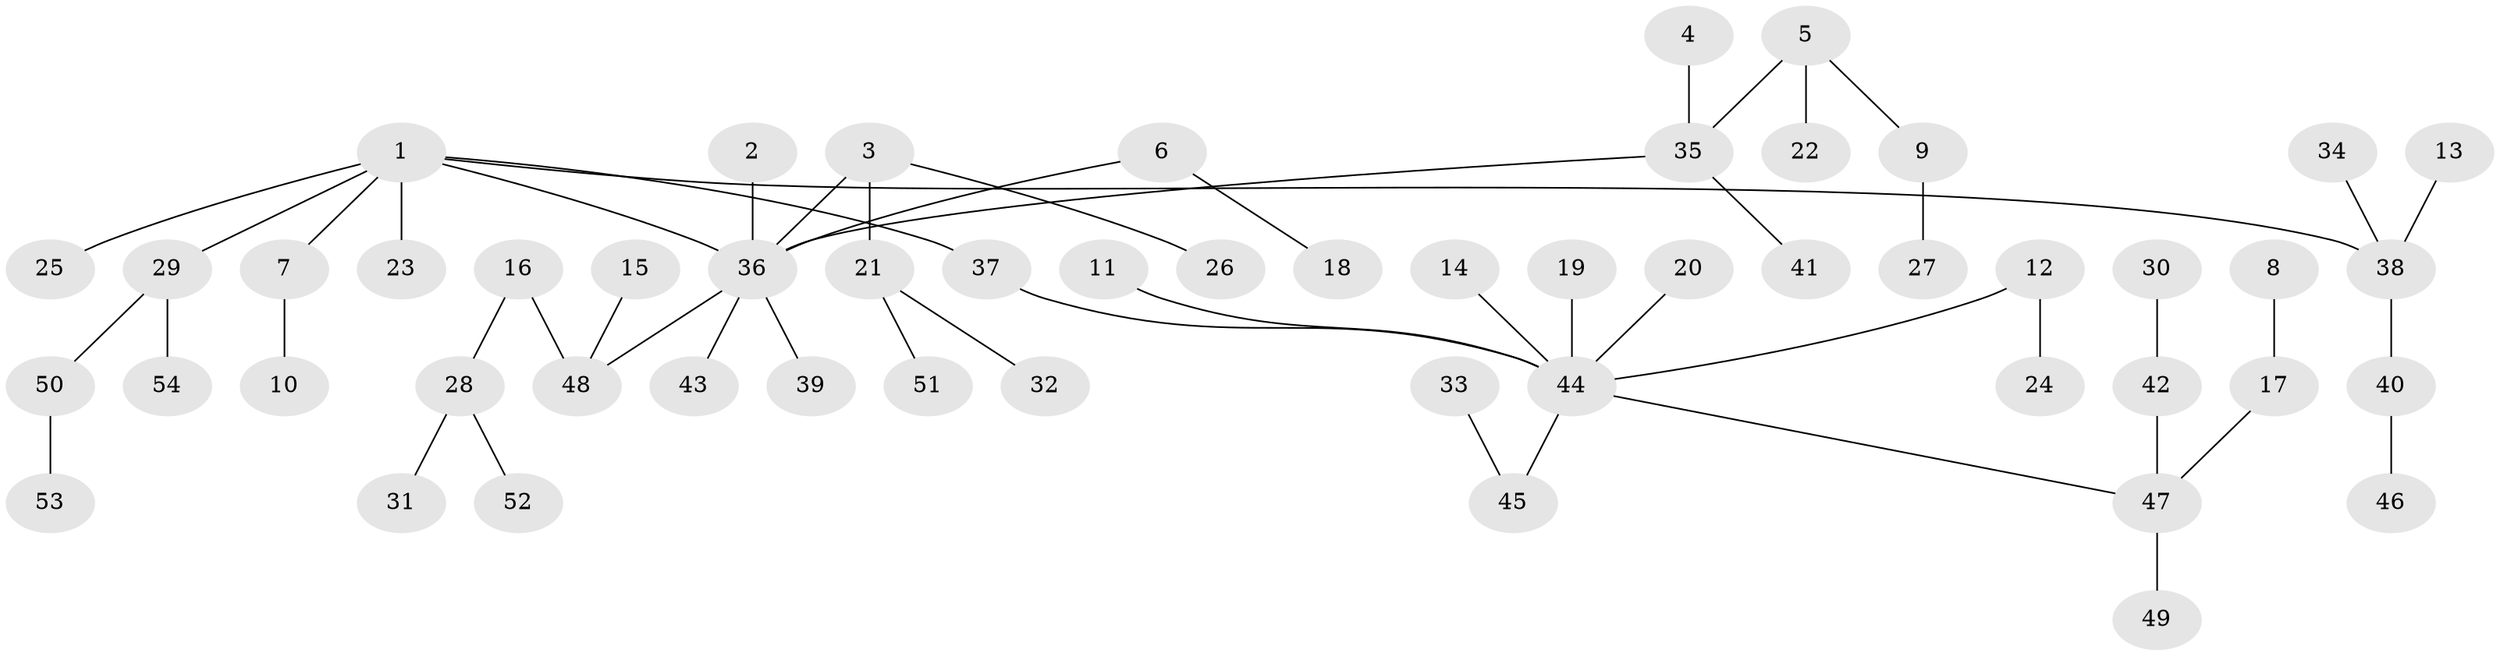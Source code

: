 // original degree distribution, {4: 0.07476635514018691, 3: 0.12149532710280374, 8: 0.018691588785046728, 2: 0.308411214953271, 1: 0.45794392523364486, 5: 0.018691588785046728}
// Generated by graph-tools (version 1.1) at 2025/26/03/09/25 03:26:24]
// undirected, 54 vertices, 53 edges
graph export_dot {
graph [start="1"]
  node [color=gray90,style=filled];
  1;
  2;
  3;
  4;
  5;
  6;
  7;
  8;
  9;
  10;
  11;
  12;
  13;
  14;
  15;
  16;
  17;
  18;
  19;
  20;
  21;
  22;
  23;
  24;
  25;
  26;
  27;
  28;
  29;
  30;
  31;
  32;
  33;
  34;
  35;
  36;
  37;
  38;
  39;
  40;
  41;
  42;
  43;
  44;
  45;
  46;
  47;
  48;
  49;
  50;
  51;
  52;
  53;
  54;
  1 -- 7 [weight=1.0];
  1 -- 23 [weight=1.0];
  1 -- 25 [weight=1.0];
  1 -- 29 [weight=1.0];
  1 -- 36 [weight=1.0];
  1 -- 37 [weight=1.0];
  1 -- 38 [weight=1.0];
  2 -- 36 [weight=1.0];
  3 -- 21 [weight=1.0];
  3 -- 26 [weight=1.0];
  3 -- 36 [weight=1.0];
  4 -- 35 [weight=1.0];
  5 -- 9 [weight=1.0];
  5 -- 22 [weight=1.0];
  5 -- 35 [weight=1.0];
  6 -- 18 [weight=1.0];
  6 -- 36 [weight=1.0];
  7 -- 10 [weight=1.0];
  8 -- 17 [weight=1.0];
  9 -- 27 [weight=1.0];
  11 -- 44 [weight=1.0];
  12 -- 24 [weight=1.0];
  12 -- 44 [weight=1.0];
  13 -- 38 [weight=1.0];
  14 -- 44 [weight=1.0];
  15 -- 48 [weight=1.0];
  16 -- 28 [weight=1.0];
  16 -- 48 [weight=1.0];
  17 -- 47 [weight=1.0];
  19 -- 44 [weight=1.0];
  20 -- 44 [weight=1.0];
  21 -- 32 [weight=1.0];
  21 -- 51 [weight=1.0];
  28 -- 31 [weight=1.0];
  28 -- 52 [weight=1.0];
  29 -- 50 [weight=1.0];
  29 -- 54 [weight=1.0];
  30 -- 42 [weight=1.0];
  33 -- 45 [weight=1.0];
  34 -- 38 [weight=1.0];
  35 -- 36 [weight=1.0];
  35 -- 41 [weight=1.0];
  36 -- 39 [weight=1.0];
  36 -- 43 [weight=1.0];
  36 -- 48 [weight=1.0];
  37 -- 44 [weight=1.0];
  38 -- 40 [weight=1.0];
  40 -- 46 [weight=1.0];
  42 -- 47 [weight=1.0];
  44 -- 45 [weight=1.0];
  44 -- 47 [weight=1.0];
  47 -- 49 [weight=1.0];
  50 -- 53 [weight=1.0];
}
